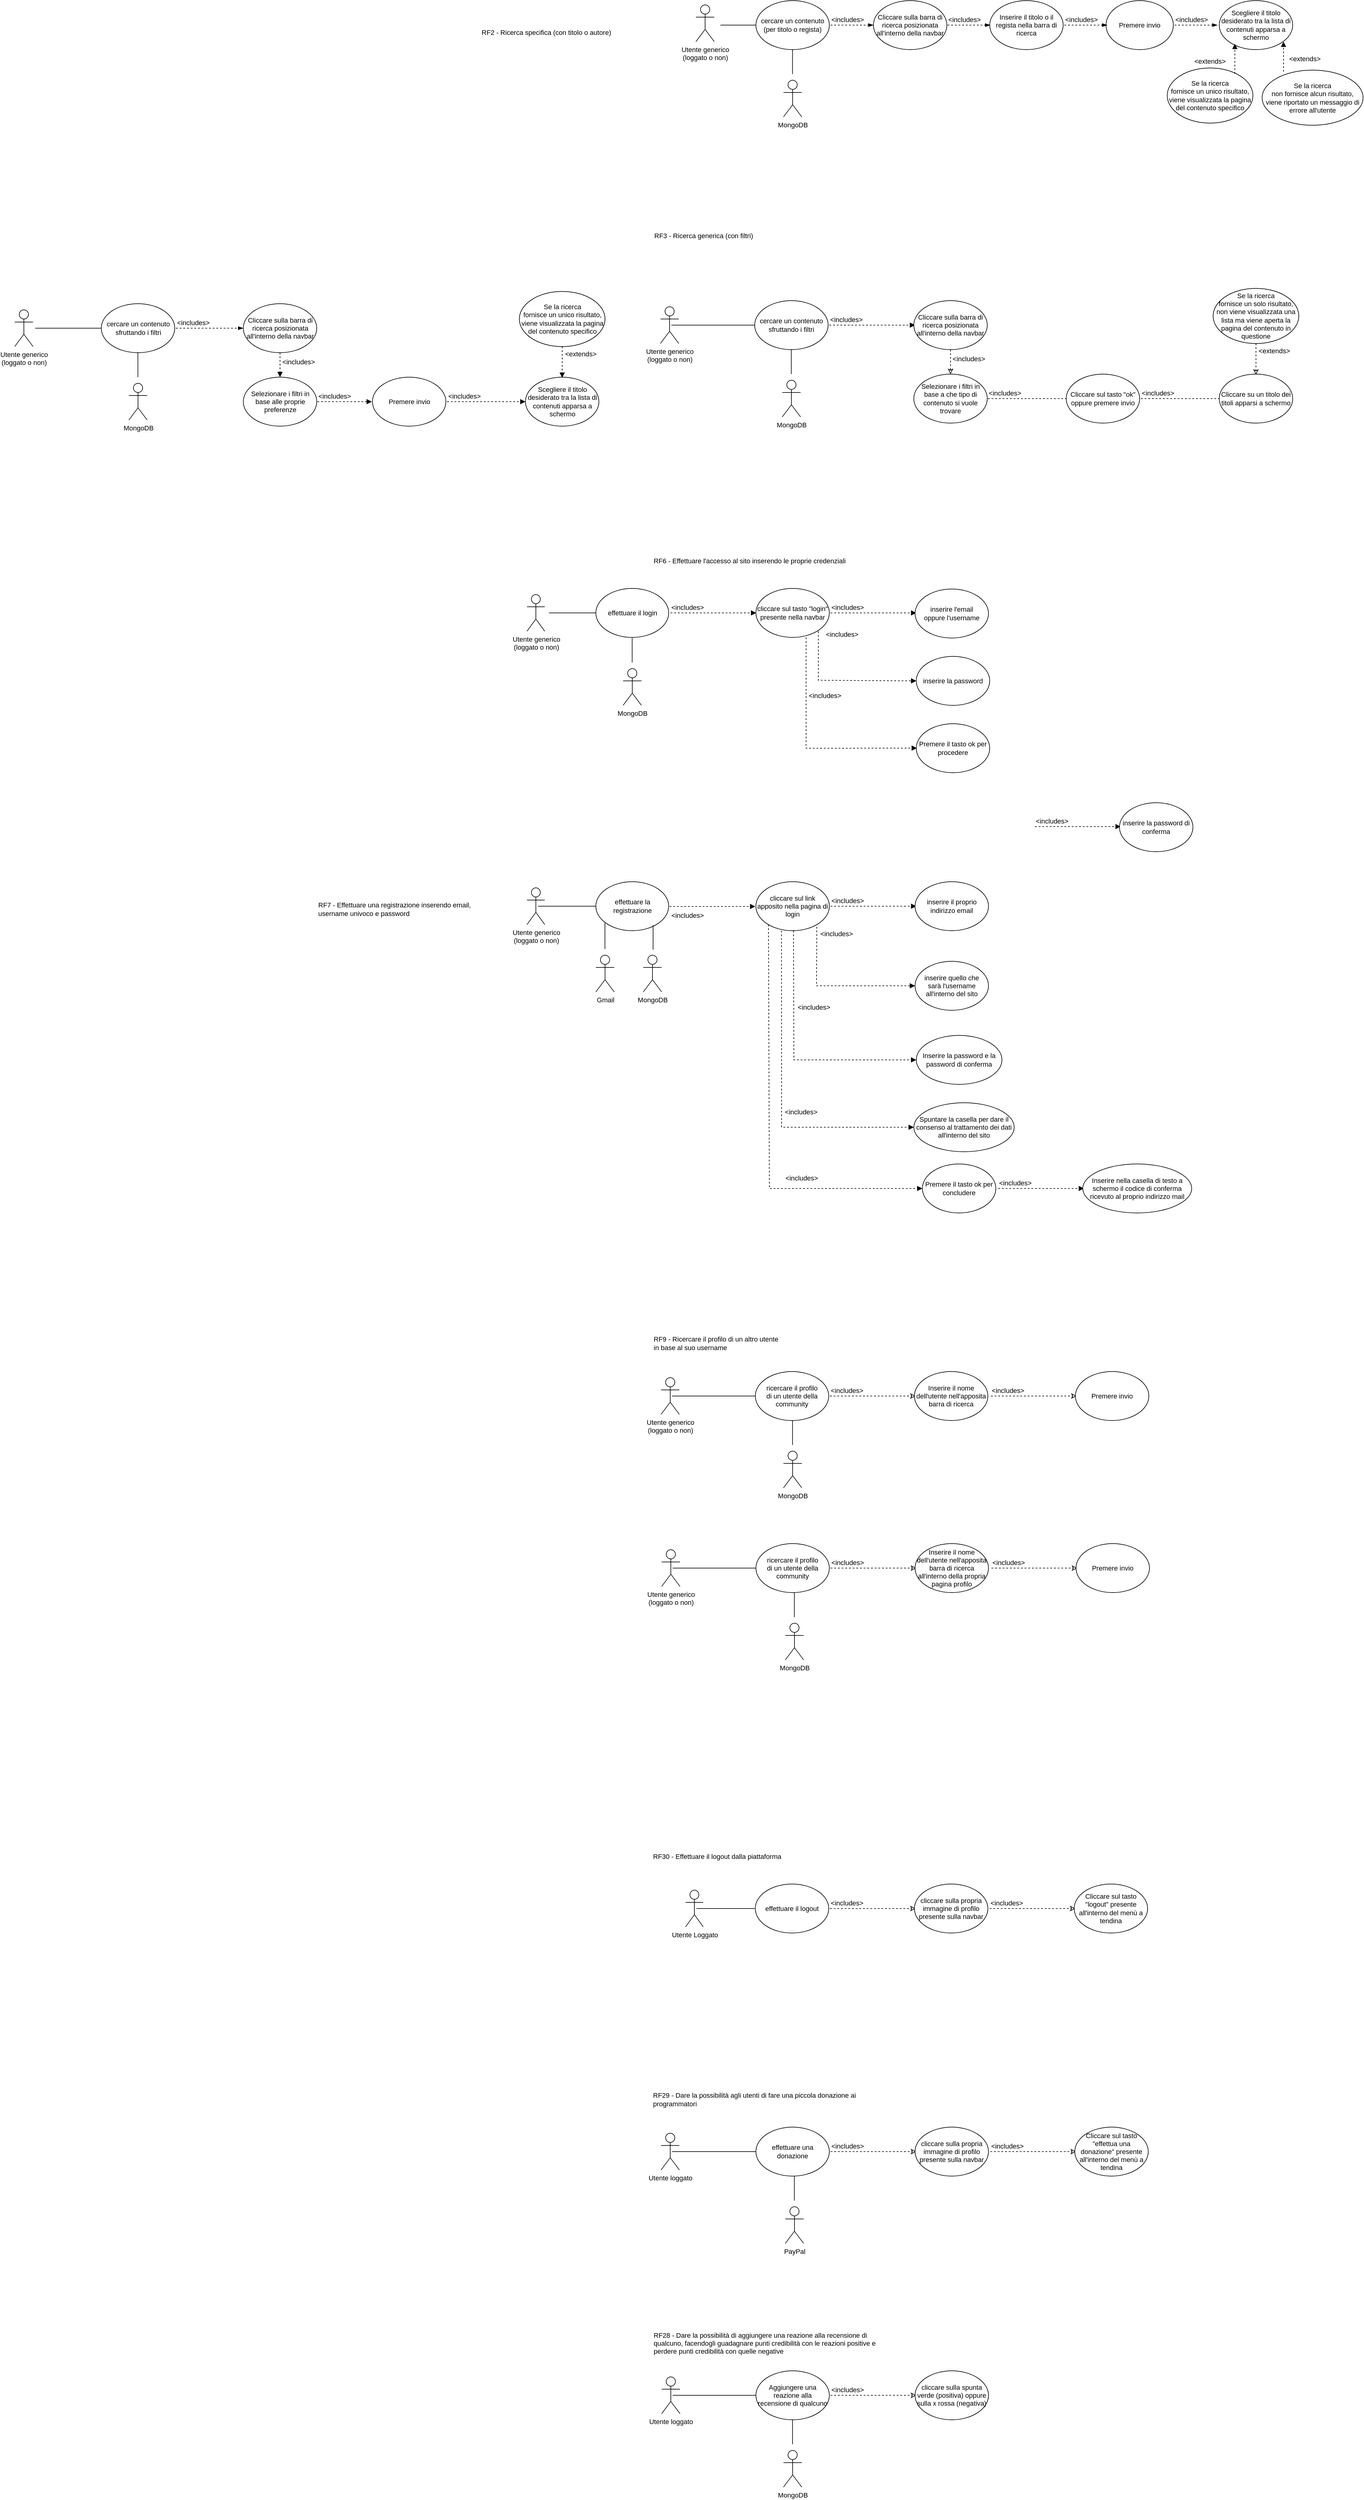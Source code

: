 <mxfile version="20.8.20" type="github">
  <diagram id="BzaeHkW2IxcMUpIrxkIE" name="Pagina-1">
    <mxGraphModel dx="3759" dy="916" grid="1" gridSize="10" guides="1" tooltips="1" connect="1" arrows="1" fold="1" page="1" pageScale="1" pageWidth="827" pageHeight="1169" math="0" shadow="0">
      <root>
        <mxCell id="0" />
        <mxCell id="1" parent="0" />
        <mxCell id="rFBbNZWab7Lw2liJQ4J3-1" value="Utente generico&lt;br&gt;(loggato o non)" style="shape=umlActor;verticalLabelPosition=bottom;verticalAlign=top;html=1;outlineConnect=0;fontSize=11;" parent="1" vertex="1">
          <mxGeometry x="-610" y="277" width="30" height="60" as="geometry" />
        </mxCell>
        <mxCell id="rFBbNZWab7Lw2liJQ4J3-2" value="RF2 - Ricerca specifica (con titolo o autore)" style="text;html=1;strokeColor=none;fillColor=none;align=left;verticalAlign=middle;whiteSpace=wrap;rounded=0;fontSize=11;" parent="1" vertex="1">
          <mxGeometry x="-962" y="307" width="280" height="30" as="geometry" />
        </mxCell>
        <mxCell id="rFBbNZWab7Lw2liJQ4J3-3" value="cercare un contenuto (per titolo o regista)" style="ellipse;whiteSpace=wrap;html=1;fontSize=11;" parent="1" vertex="1">
          <mxGeometry x="-512" y="270" width="120" height="80" as="geometry" />
        </mxCell>
        <mxCell id="rFBbNZWab7Lw2liJQ4J3-4" value="" style="endArrow=blockThin;dashed=1;html=1;rounded=0;fontSize=11;endFill=1;exitX=0.5;exitY=0.5;exitDx=0;exitDy=0;exitPerimeter=0;" parent="1" edge="1">
          <mxGeometry width="50" height="50" relative="1" as="geometry">
            <mxPoint x="-390" y="310" as="sourcePoint" />
            <mxPoint x="-320" y="310" as="targetPoint" />
          </mxGeometry>
        </mxCell>
        <mxCell id="rFBbNZWab7Lw2liJQ4J3-5" value="" style="endArrow=none;html=1;rounded=0;fontSize=11;entryX=0;entryY=0.5;entryDx=0;entryDy=0;endFill=0;" parent="1" target="rFBbNZWab7Lw2liJQ4J3-3" edge="1">
          <mxGeometry width="50" height="50" relative="1" as="geometry">
            <mxPoint x="-570" y="310" as="sourcePoint" />
            <mxPoint x="-528" y="310" as="targetPoint" />
          </mxGeometry>
        </mxCell>
        <mxCell id="rFBbNZWab7Lw2liJQ4J3-6" value="&amp;lt;includes&amp;gt;" style="text;html=1;strokeColor=none;fillColor=none;align=center;verticalAlign=middle;whiteSpace=wrap;rounded=0;fontSize=11;" parent="1" vertex="1">
          <mxGeometry x="-392" y="286" width="60" height="30" as="geometry" />
        </mxCell>
        <mxCell id="rFBbNZWab7Lw2liJQ4J3-7" value="Inserire il titolo o il regista nella barra di ricerca" style="ellipse;whiteSpace=wrap;html=1;fontSize=11;" parent="1" vertex="1">
          <mxGeometry x="-130" y="270" width="120" height="80" as="geometry" />
        </mxCell>
        <mxCell id="rFBbNZWab7Lw2liJQ4J3-9" value="RF3 - Ricerca generica (con filtri)" style="text;html=1;strokeColor=none;fillColor=none;align=left;verticalAlign=middle;whiteSpace=wrap;rounded=0;fontSize=11;" parent="1" vertex="1">
          <mxGeometry x="-680" y="639" width="280" height="30" as="geometry" />
        </mxCell>
        <mxCell id="rFBbNZWab7Lw2liJQ4J3-15" value="" style="endArrow=block;dashed=1;html=1;rounded=0;fontSize=11;endFill=1;" parent="1" edge="1">
          <mxGeometry width="50" height="50" relative="1" as="geometry">
            <mxPoint x="350" y="386" as="sourcePoint" />
            <mxPoint x="350" y="337" as="targetPoint" />
          </mxGeometry>
        </mxCell>
        <mxCell id="rFBbNZWab7Lw2liJQ4J3-16" value="&amp;lt;extends&amp;gt;" style="text;html=1;strokeColor=none;fillColor=none;align=center;verticalAlign=middle;whiteSpace=wrap;rounded=0;fontSize=11;" parent="1" vertex="1">
          <mxGeometry x="355" y="350" width="60" height="30" as="geometry" />
        </mxCell>
        <mxCell id="rFBbNZWab7Lw2liJQ4J3-17" value="Se la ricerca&lt;br&gt;fornisce un unico risultato, viene visualizzata la pagina del contenuto specifico" style="ellipse;whiteSpace=wrap;html=1;fontSize=11;" parent="1" vertex="1">
          <mxGeometry x="160" y="380" width="140" height="90" as="geometry" />
        </mxCell>
        <mxCell id="uzrmkmoLNCfaZ5QYGX5--1" value="Utente generico&lt;br style=&quot;border-color: var(--border-color);&quot;&gt;(loggato o non)" style="shape=umlActor;verticalLabelPosition=bottom;verticalAlign=top;html=1;outlineConnect=0;fontSize=11;" parent="1" vertex="1">
          <mxGeometry x="-886" y="1240" width="29" height="60" as="geometry" />
        </mxCell>
        <mxCell id="uzrmkmoLNCfaZ5QYGX5--2" value="RF6 - Effettuare l&#39;accesso al sito inserendo le proprie credenziali" style="text;html=1;strokeColor=none;fillColor=none;align=left;verticalAlign=middle;whiteSpace=wrap;rounded=0;fontSize=11;" parent="1" vertex="1">
          <mxGeometry x="-681" y="1170" width="381" height="30" as="geometry" />
        </mxCell>
        <mxCell id="uzrmkmoLNCfaZ5QYGX5--3" value="cliccare sul tasto &quot;login&quot; presente nella navbar" style="ellipse;whiteSpace=wrap;html=1;fontSize=11;" parent="1" vertex="1">
          <mxGeometry x="-512" y="1230" width="120" height="80" as="geometry" />
        </mxCell>
        <mxCell id="uzrmkmoLNCfaZ5QYGX5--4" value="" style="endArrow=block;dashed=1;html=1;rounded=0;fontSize=11;endFill=1;exitX=0.5;exitY=0.5;exitDx=0;exitDy=0;exitPerimeter=0;" parent="1" edge="1">
          <mxGeometry width="50" height="50" relative="1" as="geometry">
            <mxPoint x="-390" y="1270.0" as="sourcePoint" />
            <mxPoint x="-250" y="1270.0" as="targetPoint" />
          </mxGeometry>
        </mxCell>
        <mxCell id="uzrmkmoLNCfaZ5QYGX5--5" value="" style="endArrow=none;html=1;rounded=0;fontSize=11;entryX=0;entryY=0.5;entryDx=0;entryDy=0;endFill=0;startArrow=none;" parent="1" source="DiBtjp3Jt3tIyl4qhVfu-1" edge="1">
          <mxGeometry width="50" height="50" relative="1" as="geometry">
            <mxPoint x="-868" y="1270.0" as="sourcePoint" />
            <mxPoint x="-732.0" y="1270" as="targetPoint" />
          </mxGeometry>
        </mxCell>
        <mxCell id="uzrmkmoLNCfaZ5QYGX5--6" value="&amp;lt;includes&amp;gt;" style="text;html=1;strokeColor=none;fillColor=none;align=center;verticalAlign=middle;whiteSpace=wrap;rounded=0;fontSize=11;" parent="1" vertex="1">
          <mxGeometry x="-392" y="1246" width="60" height="30" as="geometry" />
        </mxCell>
        <mxCell id="uzrmkmoLNCfaZ5QYGX5--7" value="inserire l&#39;email&lt;br&gt;oppure l&#39;username" style="ellipse;whiteSpace=wrap;html=1;fontSize=11;" parent="1" vertex="1">
          <mxGeometry x="-252" y="1231" width="120" height="80" as="geometry" />
        </mxCell>
        <mxCell id="uzrmkmoLNCfaZ5QYGX5--11" value="" style="endArrow=block;dashed=1;html=1;rounded=0;fontSize=11;endFill=1;entryX=0;entryY=0.5;entryDx=0;entryDy=0;" parent="1" target="uzrmkmoLNCfaZ5QYGX5--13" edge="1">
          <mxGeometry width="50" height="50" relative="1" as="geometry">
            <mxPoint x="-410" y="1300" as="sourcePoint" />
            <mxPoint x="-280" y="1364.0" as="targetPoint" />
            <Array as="points">
              <mxPoint x="-410" y="1380" />
            </Array>
          </mxGeometry>
        </mxCell>
        <mxCell id="uzrmkmoLNCfaZ5QYGX5--12" value="&amp;lt;includes&amp;gt;" style="text;html=1;strokeColor=none;fillColor=none;align=center;verticalAlign=middle;whiteSpace=wrap;rounded=0;fontSize=11;" parent="1" vertex="1">
          <mxGeometry x="-401" y="1290" width="60" height="30" as="geometry" />
        </mxCell>
        <mxCell id="uzrmkmoLNCfaZ5QYGX5--13" value="inserire la password" style="ellipse;whiteSpace=wrap;html=1;fontSize=11;" parent="1" vertex="1">
          <mxGeometry x="-250" y="1341" width="120" height="80" as="geometry" />
        </mxCell>
        <mxCell id="uzrmkmoLNCfaZ5QYGX5--16" value="RF7 - Effettuare una registrazione inserendo email, username univoco e password" style="text;html=1;strokeColor=none;fillColor=none;align=left;verticalAlign=middle;whiteSpace=wrap;rounded=0;fontSize=11;" parent="1" vertex="1">
          <mxGeometry x="-1229.5" y="1739" width="272" height="30" as="geometry" />
        </mxCell>
        <mxCell id="uzrmkmoLNCfaZ5QYGX5--17" value="cliccare sul link apposito nella pagina di login" style="ellipse;whiteSpace=wrap;html=1;fontSize=11;" parent="1" vertex="1">
          <mxGeometry x="-512" y="1709" width="120" height="80" as="geometry" />
        </mxCell>
        <mxCell id="uzrmkmoLNCfaZ5QYGX5--18" value="" style="endArrow=block;dashed=1;html=1;rounded=0;fontSize=11;endFill=1;exitX=0.5;exitY=0.5;exitDx=0;exitDy=0;exitPerimeter=0;" parent="1" edge="1">
          <mxGeometry width="50" height="50" relative="1" as="geometry">
            <mxPoint x="-390" y="1749.0" as="sourcePoint" />
            <mxPoint x="-250" y="1749.0" as="targetPoint" />
          </mxGeometry>
        </mxCell>
        <mxCell id="uzrmkmoLNCfaZ5QYGX5--20" value="&amp;lt;includes&amp;gt;" style="text;html=1;strokeColor=none;fillColor=none;align=center;verticalAlign=middle;whiteSpace=wrap;rounded=0;fontSize=11;" parent="1" vertex="1">
          <mxGeometry x="-392" y="1725" width="60" height="30" as="geometry" />
        </mxCell>
        <mxCell id="uzrmkmoLNCfaZ5QYGX5--21" value="inserire il proprio&lt;br&gt;indirizzo email" style="ellipse;whiteSpace=wrap;html=1;fontSize=11;" parent="1" vertex="1">
          <mxGeometry x="-252" y="1709" width="120" height="80" as="geometry" />
        </mxCell>
        <mxCell id="uzrmkmoLNCfaZ5QYGX5--22" value="" style="endArrow=block;dashed=1;html=1;rounded=0;fontSize=11;endFill=1;exitX=0.829;exitY=0.921;exitDx=0;exitDy=0;entryX=0;entryY=0.5;entryDx=0;entryDy=0;exitPerimeter=0;" parent="1" source="uzrmkmoLNCfaZ5QYGX5--17" target="uzrmkmoLNCfaZ5QYGX5--24" edge="1">
          <mxGeometry width="50" height="50" relative="1" as="geometry">
            <mxPoint x="-420" y="1843.0" as="sourcePoint" />
            <mxPoint x="-280" y="1843.0" as="targetPoint" />
            <Array as="points">
              <mxPoint x="-413" y="1879" />
            </Array>
          </mxGeometry>
        </mxCell>
        <mxCell id="uzrmkmoLNCfaZ5QYGX5--23" value="&amp;lt;includes&amp;gt;" style="text;html=1;strokeColor=none;fillColor=none;align=center;verticalAlign=middle;whiteSpace=wrap;rounded=0;fontSize=11;" parent="1" vertex="1">
          <mxGeometry x="-410" y="1779" width="60" height="30" as="geometry" />
        </mxCell>
        <mxCell id="uzrmkmoLNCfaZ5QYGX5--24" value="inserire quello che&lt;br&gt;sarà l&#39;username&lt;br&gt;all&#39;interno del sito" style="ellipse;whiteSpace=wrap;html=1;fontSize=11;" parent="1" vertex="1">
          <mxGeometry x="-252" y="1839" width="120" height="80" as="geometry" />
        </mxCell>
        <mxCell id="uzrmkmoLNCfaZ5QYGX5--26" value="" style="endArrow=block;dashed=1;html=1;rounded=0;fontSize=11;endFill=1;exitX=0.829;exitY=0.921;exitDx=0;exitDy=0;exitPerimeter=0;entryX=0;entryY=0.5;entryDx=0;entryDy=0;" parent="1" target="uzrmkmoLNCfaZ5QYGX5--28" edge="1">
          <mxGeometry width="50" height="50" relative="1" as="geometry">
            <mxPoint x="-450.52" y="1789.0" as="sourcePoint" />
            <mxPoint x="-252" y="2025" as="targetPoint" />
            <Array as="points">
              <mxPoint x="-450" y="2000" />
            </Array>
          </mxGeometry>
        </mxCell>
        <mxCell id="uzrmkmoLNCfaZ5QYGX5--27" value="&amp;lt;includes&amp;gt;" style="text;html=1;strokeColor=none;fillColor=none;align=center;verticalAlign=middle;whiteSpace=wrap;rounded=0;fontSize=11;" parent="1" vertex="1">
          <mxGeometry x="-447" y="1899" width="60" height="30" as="geometry" />
        </mxCell>
        <mxCell id="uzrmkmoLNCfaZ5QYGX5--28" value="Inserire la password e la password di conferma" style="ellipse;whiteSpace=wrap;html=1;fontSize=11;" parent="1" vertex="1">
          <mxGeometry x="-250" y="1960" width="140" height="80" as="geometry" />
        </mxCell>
        <mxCell id="uzrmkmoLNCfaZ5QYGX5--29" value="" style="endArrow=block;dashed=1;html=1;rounded=0;fontSize=11;endFill=1;exitX=0.829;exitY=0.921;exitDx=0;exitDy=0;exitPerimeter=0;entryX=0;entryY=0.5;entryDx=0;entryDy=0;" parent="1" target="uzrmkmoLNCfaZ5QYGX5--31" edge="1">
          <mxGeometry width="50" height="50" relative="1" as="geometry">
            <mxPoint x="-491.52" y="1779.0" as="sourcePoint" />
            <mxPoint x="-252" y="2145" as="targetPoint" />
            <Array as="points">
              <mxPoint x="-490" y="2210" />
            </Array>
          </mxGeometry>
        </mxCell>
        <mxCell id="uzrmkmoLNCfaZ5QYGX5--30" value="&amp;lt;includes&amp;gt;" style="text;html=1;strokeColor=none;fillColor=none;align=center;verticalAlign=middle;whiteSpace=wrap;rounded=0;fontSize=11;" parent="1" vertex="1">
          <mxGeometry x="-467" y="2178" width="60" height="30" as="geometry" />
        </mxCell>
        <mxCell id="uzrmkmoLNCfaZ5QYGX5--31" value="Premere il tasto ok per concludere" style="ellipse;whiteSpace=wrap;html=1;fontSize=11;" parent="1" vertex="1">
          <mxGeometry x="-240" y="2170" width="120" height="80" as="geometry" />
        </mxCell>
        <mxCell id="uzrmkmoLNCfaZ5QYGX5--78" value="Utente generico&lt;br&gt;(loggato o non)" style="shape=umlActor;verticalLabelPosition=bottom;verticalAlign=top;html=1;outlineConnect=0;fontSize=11;" parent="1" vertex="1">
          <mxGeometry x="-667" y="2519" width="30" height="60" as="geometry" />
        </mxCell>
        <mxCell id="uzrmkmoLNCfaZ5QYGX5--79" value="RF9 - Ricercare il profilo di un altro utente&lt;br&gt;in base al suo username" style="text;html=1;strokeColor=none;fillColor=none;align=left;verticalAlign=middle;whiteSpace=wrap;rounded=0;fontSize=11;" parent="1" vertex="1">
          <mxGeometry x="-681" y="2448" width="280" height="30" as="geometry" />
        </mxCell>
        <mxCell id="uzrmkmoLNCfaZ5QYGX5--80" value="ricercare il profilo&lt;br&gt;di un utente della&lt;br&gt;community" style="ellipse;whiteSpace=wrap;html=1;fontSize=11;" parent="1" vertex="1">
          <mxGeometry x="-513" y="2509" width="120" height="80" as="geometry" />
        </mxCell>
        <mxCell id="uzrmkmoLNCfaZ5QYGX5--81" value="" style="endArrow=classic;dashed=1;html=1;rounded=0;fontSize=11;endFill=0;exitX=0.5;exitY=0.5;exitDx=0;exitDy=0;exitPerimeter=0;" parent="1" edge="1">
          <mxGeometry width="50" height="50" relative="1" as="geometry">
            <mxPoint x="-391" y="2549" as="sourcePoint" />
            <mxPoint x="-251" y="2549" as="targetPoint" />
          </mxGeometry>
        </mxCell>
        <mxCell id="uzrmkmoLNCfaZ5QYGX5--82" value="" style="endArrow=none;html=1;rounded=0;fontSize=11;entryX=0;entryY=0.5;entryDx=0;entryDy=0;endFill=0;" parent="1" target="uzrmkmoLNCfaZ5QYGX5--80" edge="1">
          <mxGeometry width="50" height="50" relative="1" as="geometry">
            <mxPoint x="-649" y="2549" as="sourcePoint" />
            <mxPoint x="-529" y="2549" as="targetPoint" />
          </mxGeometry>
        </mxCell>
        <mxCell id="uzrmkmoLNCfaZ5QYGX5--83" value="&amp;lt;includes&amp;gt;" style="text;html=1;strokeColor=none;fillColor=none;align=center;verticalAlign=middle;whiteSpace=wrap;rounded=0;fontSize=11;" parent="1" vertex="1">
          <mxGeometry x="-393" y="2525" width="60" height="30" as="geometry" />
        </mxCell>
        <mxCell id="uzrmkmoLNCfaZ5QYGX5--84" value="Inserire il nome&lt;br&gt;dell&#39;utente nell&#39;apposita barra di ricerca" style="ellipse;whiteSpace=wrap;html=1;fontSize=11;" parent="1" vertex="1">
          <mxGeometry x="-253" y="2509" width="120" height="80" as="geometry" />
        </mxCell>
        <mxCell id="C8PdjClwqBsb0L9fgQ4Y-2" value="RF30 - Effettuare il logout dalla piattaforma" style="text;html=1;strokeColor=none;fillColor=none;align=left;verticalAlign=middle;whiteSpace=wrap;rounded=0;fontSize=11;" parent="1" vertex="1">
          <mxGeometry x="-682" y="3286" width="381" height="30" as="geometry" />
        </mxCell>
        <mxCell id="C8PdjClwqBsb0L9fgQ4Y-3" value="effettuare il logout" style="ellipse;whiteSpace=wrap;html=1;fontSize=11;" parent="1" vertex="1">
          <mxGeometry x="-513" y="3346" width="120" height="80" as="geometry" />
        </mxCell>
        <mxCell id="C8PdjClwqBsb0L9fgQ4Y-4" value="" style="endArrow=classic;dashed=1;html=1;rounded=0;fontSize=11;endFill=0;exitX=0.5;exitY=0.5;exitDx=0;exitDy=0;exitPerimeter=0;" parent="1" edge="1">
          <mxGeometry width="50" height="50" relative="1" as="geometry">
            <mxPoint x="-391" y="3386" as="sourcePoint" />
            <mxPoint x="-251" y="3386" as="targetPoint" />
          </mxGeometry>
        </mxCell>
        <mxCell id="C8PdjClwqBsb0L9fgQ4Y-6" value="&amp;lt;includes&amp;gt;" style="text;html=1;strokeColor=none;fillColor=none;align=center;verticalAlign=middle;whiteSpace=wrap;rounded=0;fontSize=11;" parent="1" vertex="1">
          <mxGeometry x="-393" y="3362" width="60" height="30" as="geometry" />
        </mxCell>
        <mxCell id="C8PdjClwqBsb0L9fgQ4Y-7" value="cliccare sulla propria immagine di profilo presente sulla navbar" style="ellipse;whiteSpace=wrap;html=1;fontSize=11;" parent="1" vertex="1">
          <mxGeometry x="-253" y="3346" width="120" height="80" as="geometry" />
        </mxCell>
        <mxCell id="C8PdjClwqBsb0L9fgQ4Y-11" value="Utente loggato" style="shape=umlActor;verticalLabelPosition=bottom;verticalAlign=top;html=1;outlineConnect=0;fontSize=11;" parent="1" vertex="1">
          <mxGeometry x="-667" y="3753" width="30" height="60" as="geometry" />
        </mxCell>
        <mxCell id="C8PdjClwqBsb0L9fgQ4Y-12" value="RF29 - Dare la possibilità agli utenti di fare una piccola donazione ai programmatori" style="text;html=1;strokeColor=none;fillColor=none;align=left;verticalAlign=middle;whiteSpace=wrap;rounded=0;fontSize=11;" parent="1" vertex="1">
          <mxGeometry x="-682" y="3683" width="381" height="30" as="geometry" />
        </mxCell>
        <mxCell id="C8PdjClwqBsb0L9fgQ4Y-15" value="" style="endArrow=none;html=1;rounded=0;fontSize=11;entryX=0;entryY=0.5;entryDx=0;entryDy=0;endFill=0;" parent="1" edge="1">
          <mxGeometry width="50" height="50" relative="1" as="geometry">
            <mxPoint x="-649" y="3783" as="sourcePoint" />
            <mxPoint x="-513.0" y="3783" as="targetPoint" />
          </mxGeometry>
        </mxCell>
        <mxCell id="C8PdjClwqBsb0L9fgQ4Y-21" value="Utente loggato" style="shape=umlActor;verticalLabelPosition=bottom;verticalAlign=top;html=1;outlineConnect=0;fontSize=11;" parent="1" vertex="1">
          <mxGeometry x="-666" y="4151" width="30" height="60" as="geometry" />
        </mxCell>
        <mxCell id="C8PdjClwqBsb0L9fgQ4Y-22" value="RF28 - Dare la possibilità di aggiungere una reazione alla recensione di qualcuno, facendogli guadagnare punti credibilità con le reazioni positive e perdere punti credibilità con quelle negative" style="text;html=1;strokeColor=none;fillColor=none;align=left;verticalAlign=middle;whiteSpace=wrap;rounded=0;fontSize=11;" parent="1" vertex="1">
          <mxGeometry x="-681" y="4081" width="381" height="30" as="geometry" />
        </mxCell>
        <mxCell id="C8PdjClwqBsb0L9fgQ4Y-23" value="Aggiungere una reazione alla recensione di qualcuno" style="ellipse;whiteSpace=wrap;html=1;fontSize=11;" parent="1" vertex="1">
          <mxGeometry x="-512" y="4141" width="120" height="80" as="geometry" />
        </mxCell>
        <mxCell id="C8PdjClwqBsb0L9fgQ4Y-24" value="" style="endArrow=classic;dashed=1;html=1;rounded=0;fontSize=11;endFill=0;exitX=0.5;exitY=0.5;exitDx=0;exitDy=0;exitPerimeter=0;" parent="1" edge="1">
          <mxGeometry width="50" height="50" relative="1" as="geometry">
            <mxPoint x="-390" y="4181" as="sourcePoint" />
            <mxPoint x="-250" y="4181" as="targetPoint" />
          </mxGeometry>
        </mxCell>
        <mxCell id="C8PdjClwqBsb0L9fgQ4Y-25" value="" style="endArrow=none;html=1;rounded=0;fontSize=11;entryX=0;entryY=0.5;entryDx=0;entryDy=0;endFill=0;" parent="1" target="C8PdjClwqBsb0L9fgQ4Y-23" edge="1">
          <mxGeometry width="50" height="50" relative="1" as="geometry">
            <mxPoint x="-648" y="4181" as="sourcePoint" />
            <mxPoint x="-528" y="4181" as="targetPoint" />
          </mxGeometry>
        </mxCell>
        <mxCell id="C8PdjClwqBsb0L9fgQ4Y-26" value="&amp;lt;includes&amp;gt;" style="text;html=1;strokeColor=none;fillColor=none;align=center;verticalAlign=middle;whiteSpace=wrap;rounded=0;fontSize=11;" parent="1" vertex="1">
          <mxGeometry x="-392" y="4157" width="60" height="30" as="geometry" />
        </mxCell>
        <mxCell id="C8PdjClwqBsb0L9fgQ4Y-27" value="cliccare sulla spunta verde (positiva) oppure sulla x rossa (negativa)" style="ellipse;whiteSpace=wrap;html=1;fontSize=11;" parent="1" vertex="1">
          <mxGeometry x="-252" y="4141" width="120" height="80" as="geometry" />
        </mxCell>
        <mxCell id="C8PdjClwqBsb0L9fgQ4Y-31" value="MongoDB" style="shape=umlActor;verticalLabelPosition=bottom;verticalAlign=top;html=1;outlineConnect=0;fontSize=11;" parent="1" vertex="1">
          <mxGeometry x="-467" y="400" width="30" height="60" as="geometry" />
        </mxCell>
        <mxCell id="nuLkHb1vCM5k8XnKJxcg-4" value="Premere invio" style="ellipse;whiteSpace=wrap;html=1;fontSize=11;" parent="1" vertex="1">
          <mxGeometry x="60" y="270" width="110" height="80" as="geometry" />
        </mxCell>
        <mxCell id="nuLkHb1vCM5k8XnKJxcg-5" value="Cliccare sulla barra di ricerca posizionata all&#39;interno della navbar" style="ellipse;whiteSpace=wrap;html=1;fontSize=11;" parent="1" vertex="1">
          <mxGeometry x="-320" y="270" width="120" height="80" as="geometry" />
        </mxCell>
        <mxCell id="nuLkHb1vCM5k8XnKJxcg-10" value="Scegliere il titolo desiderato tra la lista di contenuti apparsa a schermo" style="ellipse;whiteSpace=wrap;html=1;fontSize=11;" parent="1" vertex="1">
          <mxGeometry x="245" y="270" width="120" height="80" as="geometry" />
        </mxCell>
        <mxCell id="nuLkHb1vCM5k8XnKJxcg-11" value="Utente generico&lt;br&gt;(loggato o non)" style="shape=umlActor;verticalLabelPosition=bottom;verticalAlign=top;html=1;outlineConnect=0;fontSize=11;" parent="1" vertex="1">
          <mxGeometry x="-668" y="770" width="30" height="60" as="geometry" />
        </mxCell>
        <mxCell id="nuLkHb1vCM5k8XnKJxcg-13" value="cercare un contenuto sfruttando i filtri" style="ellipse;whiteSpace=wrap;html=1;fontSize=11;" parent="1" vertex="1">
          <mxGeometry x="-514" y="760" width="120" height="80" as="geometry" />
        </mxCell>
        <mxCell id="nuLkHb1vCM5k8XnKJxcg-14" value="" style="endArrow=block;dashed=1;html=1;rounded=0;fontSize=11;endFill=1;exitX=0.5;exitY=0.5;exitDx=0;exitDy=0;exitPerimeter=0;" parent="1" edge="1">
          <mxGeometry width="50" height="50" relative="1" as="geometry">
            <mxPoint x="-392" y="800" as="sourcePoint" />
            <mxPoint x="-252" y="800" as="targetPoint" />
          </mxGeometry>
        </mxCell>
        <mxCell id="nuLkHb1vCM5k8XnKJxcg-15" value="" style="endArrow=none;html=1;rounded=0;fontSize=11;entryX=0;entryY=0.5;entryDx=0;entryDy=0;endFill=0;" parent="1" target="nuLkHb1vCM5k8XnKJxcg-13" edge="1">
          <mxGeometry width="50" height="50" relative="1" as="geometry">
            <mxPoint x="-650" y="800" as="sourcePoint" />
            <mxPoint x="-530" y="800" as="targetPoint" />
          </mxGeometry>
        </mxCell>
        <mxCell id="nuLkHb1vCM5k8XnKJxcg-16" value="&amp;lt;includes&amp;gt;" style="text;html=1;strokeColor=none;fillColor=none;align=center;verticalAlign=middle;whiteSpace=wrap;rounded=0;fontSize=11;" parent="1" vertex="1">
          <mxGeometry x="-394" y="776" width="60" height="30" as="geometry" />
        </mxCell>
        <mxCell id="nuLkHb1vCM5k8XnKJxcg-17" value="Selezionare i filtri in base a che tipo di contenuto si vuole trovare" style="ellipse;whiteSpace=wrap;html=1;fontSize=11;" parent="1" vertex="1">
          <mxGeometry x="-254" y="880" width="120" height="80" as="geometry" />
        </mxCell>
        <mxCell id="nuLkHb1vCM5k8XnKJxcg-18" value="" style="endArrow=classic;dashed=1;html=1;rounded=0;fontSize=11;endFill=0;" parent="1" edge="1">
          <mxGeometry width="50" height="50" relative="1" as="geometry">
            <mxPoint x="305" y="830" as="sourcePoint" />
            <mxPoint x="305" y="881" as="targetPoint" />
          </mxGeometry>
        </mxCell>
        <mxCell id="nuLkHb1vCM5k8XnKJxcg-19" value="&amp;lt;extends&amp;gt;" style="text;html=1;strokeColor=none;fillColor=none;align=center;verticalAlign=middle;whiteSpace=wrap;rounded=0;fontSize=11;" parent="1" vertex="1">
          <mxGeometry x="305" y="827" width="60" height="30" as="geometry" />
        </mxCell>
        <mxCell id="nuLkHb1vCM5k8XnKJxcg-20" value="Se la ricerca&lt;br&gt;fornisce un solo risultato, non viene visualizzata una lista ma viene aperta la pagina del contenuto in&lt;br&gt;questione" style="ellipse;whiteSpace=wrap;html=1;fontSize=11;" parent="1" vertex="1">
          <mxGeometry x="235" y="740" width="140" height="90" as="geometry" />
        </mxCell>
        <mxCell id="nuLkHb1vCM5k8XnKJxcg-21" value="MongoDB" style="shape=umlActor;verticalLabelPosition=bottom;verticalAlign=top;html=1;outlineConnect=0;fontSize=11;" parent="1" vertex="1">
          <mxGeometry x="-469" y="890" width="30" height="60" as="geometry" />
        </mxCell>
        <mxCell id="nuLkHb1vCM5k8XnKJxcg-23" value="" style="endArrow=classic;dashed=1;html=1;rounded=0;fontSize=11;endFill=0;exitX=0.5;exitY=0.5;exitDx=0;exitDy=0;exitPerimeter=0;" parent="1" edge="1">
          <mxGeometry width="50" height="50" relative="1" as="geometry">
            <mxPoint x="-133" y="920" as="sourcePoint" />
            <mxPoint x="7" y="920" as="targetPoint" />
          </mxGeometry>
        </mxCell>
        <mxCell id="nuLkHb1vCM5k8XnKJxcg-24" value="&amp;lt;includes&amp;gt;" style="text;html=1;strokeColor=none;fillColor=none;align=center;verticalAlign=middle;whiteSpace=wrap;rounded=0;fontSize=11;" parent="1" vertex="1">
          <mxGeometry x="-135" y="896" width="60" height="30" as="geometry" />
        </mxCell>
        <mxCell id="nuLkHb1vCM5k8XnKJxcg-25" value="Cliccare sul tasto &quot;ok&quot; oppure premere invio" style="ellipse;whiteSpace=wrap;html=1;fontSize=11;" parent="1" vertex="1">
          <mxGeometry x="-5" y="880" width="120" height="80" as="geometry" />
        </mxCell>
        <mxCell id="nuLkHb1vCM5k8XnKJxcg-26" value="Cliccare sulla barra di ricerca posizionata all&#39;interno della navbar" style="ellipse;whiteSpace=wrap;html=1;fontSize=11;" parent="1" vertex="1">
          <mxGeometry x="-254" y="760" width="120" height="80" as="geometry" />
        </mxCell>
        <mxCell id="nuLkHb1vCM5k8XnKJxcg-27" value="" style="endArrow=classic;dashed=1;html=1;rounded=0;fontSize=11;endFill=0;exitX=0.5;exitY=1;exitDx=0;exitDy=0;entryX=0.5;entryY=0;entryDx=0;entryDy=0;" parent="1" source="nuLkHb1vCM5k8XnKJxcg-26" target="nuLkHb1vCM5k8XnKJxcg-17" edge="1">
          <mxGeometry width="50" height="50" relative="1" as="geometry">
            <mxPoint x="-129" y="799" as="sourcePoint" />
            <mxPoint x="11" y="799" as="targetPoint" />
          </mxGeometry>
        </mxCell>
        <mxCell id="nuLkHb1vCM5k8XnKJxcg-28" value="&amp;lt;includes&amp;gt;" style="text;html=1;strokeColor=none;fillColor=none;align=center;verticalAlign=middle;whiteSpace=wrap;rounded=0;fontSize=11;" parent="1" vertex="1">
          <mxGeometry x="-194" y="840" width="60" height="30" as="geometry" />
        </mxCell>
        <mxCell id="nuLkHb1vCM5k8XnKJxcg-29" value="" style="endArrow=classic;dashed=1;html=1;rounded=0;fontSize=11;endFill=0;exitX=0.5;exitY=0.5;exitDx=0;exitDy=0;exitPerimeter=0;" parent="1" edge="1">
          <mxGeometry width="50" height="50" relative="1" as="geometry">
            <mxPoint x="117" y="920" as="sourcePoint" />
            <mxPoint x="257" y="920" as="targetPoint" />
          </mxGeometry>
        </mxCell>
        <mxCell id="nuLkHb1vCM5k8XnKJxcg-30" value="&amp;lt;includes&amp;gt;" style="text;html=1;strokeColor=none;fillColor=none;align=center;verticalAlign=middle;whiteSpace=wrap;rounded=0;fontSize=11;" parent="1" vertex="1">
          <mxGeometry x="115" y="896" width="60" height="30" as="geometry" />
        </mxCell>
        <mxCell id="nuLkHb1vCM5k8XnKJxcg-31" value="Cliccare su un titolo dei titoli apparsi a schermo" style="ellipse;whiteSpace=wrap;html=1;fontSize=11;" parent="1" vertex="1">
          <mxGeometry x="245" y="880" width="120" height="80" as="geometry" />
        </mxCell>
        <mxCell id="nuLkHb1vCM5k8XnKJxcg-32" value="Premere il tasto ok per procedere" style="ellipse;whiteSpace=wrap;html=1;fontSize=11;" parent="1" vertex="1">
          <mxGeometry x="-250" y="1451" width="120" height="80" as="geometry" />
        </mxCell>
        <mxCell id="nuLkHb1vCM5k8XnKJxcg-33" value="" style="endArrow=block;dashed=1;html=1;rounded=0;fontSize=11;endFill=1;entryX=0;entryY=0.5;entryDx=0;entryDy=0;" parent="1" edge="1">
          <mxGeometry width="50" height="50" relative="1" as="geometry">
            <mxPoint x="-430" y="1310" as="sourcePoint" />
            <mxPoint x="-249.0" y="1490.86" as="targetPoint" />
            <Array as="points">
              <mxPoint x="-430" y="1491" />
            </Array>
          </mxGeometry>
        </mxCell>
        <mxCell id="nuLkHb1vCM5k8XnKJxcg-35" value="&amp;lt;includes&amp;gt;" style="text;html=1;strokeColor=none;fillColor=none;align=center;verticalAlign=middle;whiteSpace=wrap;rounded=0;fontSize=11;" parent="1" vertex="1">
          <mxGeometry x="-429" y="1390" width="60" height="30" as="geometry" />
        </mxCell>
        <mxCell id="nuLkHb1vCM5k8XnKJxcg-36" value="Spuntare la casella per dare il consenso al trattamento dei dati all&#39;interno del sito" style="ellipse;whiteSpace=wrap;html=1;fontSize=11;" parent="1" vertex="1">
          <mxGeometry x="-254" y="2070" width="164" height="80" as="geometry" />
        </mxCell>
        <mxCell id="nuLkHb1vCM5k8XnKJxcg-37" value="" style="endArrow=block;dashed=1;html=1;rounded=0;fontSize=11;endFill=1;exitX=0.829;exitY=0.921;exitDx=0;exitDy=0;exitPerimeter=0;entryX=0;entryY=0.5;entryDx=0;entryDy=0;" parent="1" target="nuLkHb1vCM5k8XnKJxcg-36" edge="1">
          <mxGeometry width="50" height="50" relative="1" as="geometry">
            <mxPoint x="-470.26" y="1789" as="sourcePoint" />
            <mxPoint x="-271.74" y="2008" as="targetPoint" />
            <Array as="points">
              <mxPoint x="-470" y="2110" />
            </Array>
          </mxGeometry>
        </mxCell>
        <mxCell id="nuLkHb1vCM5k8XnKJxcg-38" value="&amp;lt;includes&amp;gt;" style="text;html=1;strokeColor=none;fillColor=none;align=center;verticalAlign=middle;whiteSpace=wrap;rounded=0;fontSize=11;" parent="1" vertex="1">
          <mxGeometry x="-468" y="2070" width="60" height="30" as="geometry" />
        </mxCell>
        <mxCell id="nuLkHb1vCM5k8XnKJxcg-41" value="" style="endArrow=block;dashed=1;html=1;rounded=0;fontSize=11;endFill=1;exitX=0.5;exitY=0.5;exitDx=0;exitDy=0;exitPerimeter=0;" parent="1" edge="1">
          <mxGeometry width="50" height="50" relative="1" as="geometry">
            <mxPoint x="-116" y="2210" as="sourcePoint" />
            <mxPoint x="24" y="2210" as="targetPoint" />
          </mxGeometry>
        </mxCell>
        <mxCell id="nuLkHb1vCM5k8XnKJxcg-42" value="&amp;lt;includes&amp;gt;" style="text;html=1;strokeColor=none;fillColor=none;align=center;verticalAlign=middle;whiteSpace=wrap;rounded=0;fontSize=11;" parent="1" vertex="1">
          <mxGeometry x="-118" y="2186" width="60" height="30" as="geometry" />
        </mxCell>
        <mxCell id="nuLkHb1vCM5k8XnKJxcg-43" value="Inserire nella casella di testo a schermo il codice di conferma ricevuto al proprio indirizzo mail" style="ellipse;whiteSpace=wrap;html=1;fontSize=11;" parent="1" vertex="1">
          <mxGeometry x="22" y="2170" width="178" height="80" as="geometry" />
        </mxCell>
        <mxCell id="nuLkHb1vCM5k8XnKJxcg-44" value="" style="endArrow=classic;dashed=1;html=1;rounded=0;fontSize=11;endFill=0;exitX=0.5;exitY=0.5;exitDx=0;exitDy=0;exitPerimeter=0;" parent="1" edge="1">
          <mxGeometry width="50" height="50" relative="1" as="geometry">
            <mxPoint x="-128" y="2549.0" as="sourcePoint" />
            <mxPoint x="12" y="2549.0" as="targetPoint" />
          </mxGeometry>
        </mxCell>
        <mxCell id="nuLkHb1vCM5k8XnKJxcg-45" value="&amp;lt;includes&amp;gt;" style="text;html=1;strokeColor=none;fillColor=none;align=center;verticalAlign=middle;whiteSpace=wrap;rounded=0;fontSize=11;" parent="1" vertex="1">
          <mxGeometry x="-130" y="2525" width="60" height="30" as="geometry" />
        </mxCell>
        <mxCell id="nuLkHb1vCM5k8XnKJxcg-46" value="Premere invio" style="ellipse;whiteSpace=wrap;html=1;fontSize=11;" parent="1" vertex="1">
          <mxGeometry x="10" y="2509" width="120" height="80" as="geometry" />
        </mxCell>
        <mxCell id="nuLkHb1vCM5k8XnKJxcg-47" value="Utente generico&lt;br&gt;(loggato o non)" style="shape=umlActor;verticalLabelPosition=bottom;verticalAlign=top;html=1;outlineConnect=0;fontSize=11;" parent="1" vertex="1">
          <mxGeometry x="-666" y="2800" width="30" height="60" as="geometry" />
        </mxCell>
        <mxCell id="nuLkHb1vCM5k8XnKJxcg-48" value="ricercare il profilo&lt;br&gt;di un utente della&lt;br&gt;community" style="ellipse;whiteSpace=wrap;html=1;fontSize=11;" parent="1" vertex="1">
          <mxGeometry x="-512" y="2790" width="120" height="80" as="geometry" />
        </mxCell>
        <mxCell id="nuLkHb1vCM5k8XnKJxcg-49" value="" style="endArrow=classic;dashed=1;html=1;rounded=0;fontSize=11;endFill=0;exitX=0.5;exitY=0.5;exitDx=0;exitDy=0;exitPerimeter=0;" parent="1" edge="1">
          <mxGeometry width="50" height="50" relative="1" as="geometry">
            <mxPoint x="-390" y="2830" as="sourcePoint" />
            <mxPoint x="-250.0" y="2830" as="targetPoint" />
          </mxGeometry>
        </mxCell>
        <mxCell id="nuLkHb1vCM5k8XnKJxcg-50" value="" style="endArrow=none;html=1;rounded=0;fontSize=11;entryX=0;entryY=0.5;entryDx=0;entryDy=0;endFill=0;" parent="1" target="nuLkHb1vCM5k8XnKJxcg-48" edge="1">
          <mxGeometry width="50" height="50" relative="1" as="geometry">
            <mxPoint x="-648" y="2830" as="sourcePoint" />
            <mxPoint x="-528" y="2830" as="targetPoint" />
          </mxGeometry>
        </mxCell>
        <mxCell id="nuLkHb1vCM5k8XnKJxcg-51" value="&amp;lt;includes&amp;gt;" style="text;html=1;strokeColor=none;fillColor=none;align=center;verticalAlign=middle;whiteSpace=wrap;rounded=0;fontSize=11;" parent="1" vertex="1">
          <mxGeometry x="-392" y="2806" width="60" height="30" as="geometry" />
        </mxCell>
        <mxCell id="nuLkHb1vCM5k8XnKJxcg-52" value="Inserire il nome&lt;br&gt;dell&#39;utente nell&#39;apposita barra di ricerca all&#39;interno della propria pagina profilo" style="ellipse;whiteSpace=wrap;html=1;fontSize=11;" parent="1" vertex="1">
          <mxGeometry x="-252" y="2790" width="120" height="80" as="geometry" />
        </mxCell>
        <mxCell id="nuLkHb1vCM5k8XnKJxcg-55" value="" style="endArrow=classic;dashed=1;html=1;rounded=0;fontSize=11;endFill=0;exitX=0.5;exitY=0.5;exitDx=0;exitDy=0;exitPerimeter=0;" parent="1" edge="1">
          <mxGeometry width="50" height="50" relative="1" as="geometry">
            <mxPoint x="-127" y="2830" as="sourcePoint" />
            <mxPoint x="13" y="2830" as="targetPoint" />
          </mxGeometry>
        </mxCell>
        <mxCell id="nuLkHb1vCM5k8XnKJxcg-56" value="&amp;lt;includes&amp;gt;" style="text;html=1;strokeColor=none;fillColor=none;align=center;verticalAlign=middle;whiteSpace=wrap;rounded=0;fontSize=11;" parent="1" vertex="1">
          <mxGeometry x="-129" y="2806" width="60" height="30" as="geometry" />
        </mxCell>
        <mxCell id="nuLkHb1vCM5k8XnKJxcg-57" value="Premere invio" style="ellipse;whiteSpace=wrap;html=1;fontSize=11;" parent="1" vertex="1">
          <mxGeometry x="11" y="2790" width="120" height="80" as="geometry" />
        </mxCell>
        <mxCell id="nuLkHb1vCM5k8XnKJxcg-61" value="" style="endArrow=classic;dashed=1;html=1;rounded=0;fontSize=11;endFill=0;exitX=0.5;exitY=0.5;exitDx=0;exitDy=0;exitPerimeter=0;" parent="1" edge="1">
          <mxGeometry width="50" height="50" relative="1" as="geometry">
            <mxPoint x="-130" y="3386" as="sourcePoint" />
            <mxPoint x="10" y="3386" as="targetPoint" />
          </mxGeometry>
        </mxCell>
        <mxCell id="nuLkHb1vCM5k8XnKJxcg-62" value="&amp;lt;includes&amp;gt;" style="text;html=1;strokeColor=none;fillColor=none;align=center;verticalAlign=middle;whiteSpace=wrap;rounded=0;fontSize=11;" parent="1" vertex="1">
          <mxGeometry x="-132" y="3362" width="60" height="30" as="geometry" />
        </mxCell>
        <mxCell id="nuLkHb1vCM5k8XnKJxcg-63" value="Cliccare sul tasto &quot;logout&quot; presente all&#39;interno del menù a tendina" style="ellipse;whiteSpace=wrap;html=1;fontSize=11;" parent="1" vertex="1">
          <mxGeometry x="8" y="3346" width="120" height="80" as="geometry" />
        </mxCell>
        <mxCell id="nuLkHb1vCM5k8XnKJxcg-65" value="effettuare una donazione" style="ellipse;whiteSpace=wrap;html=1;fontSize=11;" parent="1" vertex="1">
          <mxGeometry x="-512" y="3743" width="120" height="80" as="geometry" />
        </mxCell>
        <mxCell id="nuLkHb1vCM5k8XnKJxcg-66" value="" style="endArrow=classic;dashed=1;html=1;rounded=0;fontSize=11;endFill=0;exitX=0.5;exitY=0.5;exitDx=0;exitDy=0;exitPerimeter=0;" parent="1" edge="1">
          <mxGeometry width="50" height="50" relative="1" as="geometry">
            <mxPoint x="-390" y="3783" as="sourcePoint" />
            <mxPoint x="-250" y="3783" as="targetPoint" />
          </mxGeometry>
        </mxCell>
        <mxCell id="nuLkHb1vCM5k8XnKJxcg-67" value="" style="endArrow=none;html=1;rounded=0;fontSize=11;entryX=0;entryY=0.5;entryDx=0;entryDy=0;endFill=0;" parent="1" target="nuLkHb1vCM5k8XnKJxcg-65" edge="1">
          <mxGeometry width="50" height="50" relative="1" as="geometry">
            <mxPoint x="-648" y="3783" as="sourcePoint" />
            <mxPoint x="-528" y="3783" as="targetPoint" />
          </mxGeometry>
        </mxCell>
        <mxCell id="nuLkHb1vCM5k8XnKJxcg-68" value="&amp;lt;includes&amp;gt;" style="text;html=1;strokeColor=none;fillColor=none;align=center;verticalAlign=middle;whiteSpace=wrap;rounded=0;fontSize=11;" parent="1" vertex="1">
          <mxGeometry x="-392" y="3759" width="60" height="30" as="geometry" />
        </mxCell>
        <mxCell id="nuLkHb1vCM5k8XnKJxcg-69" value="cliccare sulla propria immagine di profilo presente sulla navbar" style="ellipse;whiteSpace=wrap;html=1;fontSize=11;" parent="1" vertex="1">
          <mxGeometry x="-252" y="3743" width="120" height="80" as="geometry" />
        </mxCell>
        <mxCell id="nuLkHb1vCM5k8XnKJxcg-70" value="" style="endArrow=classic;dashed=1;html=1;rounded=0;fontSize=11;endFill=0;exitX=0.5;exitY=0.5;exitDx=0;exitDy=0;exitPerimeter=0;" parent="1" edge="1">
          <mxGeometry width="50" height="50" relative="1" as="geometry">
            <mxPoint x="-129" y="3783" as="sourcePoint" />
            <mxPoint x="11" y="3783" as="targetPoint" />
          </mxGeometry>
        </mxCell>
        <mxCell id="nuLkHb1vCM5k8XnKJxcg-71" value="&amp;lt;includes&amp;gt;" style="text;html=1;strokeColor=none;fillColor=none;align=center;verticalAlign=middle;whiteSpace=wrap;rounded=0;fontSize=11;" parent="1" vertex="1">
          <mxGeometry x="-131" y="3759" width="60" height="30" as="geometry" />
        </mxCell>
        <mxCell id="nuLkHb1vCM5k8XnKJxcg-72" value="Cliccare sul tasto &quot;effettua una donazione&quot; presente all&#39;interno del menù a tendina" style="ellipse;whiteSpace=wrap;html=1;fontSize=11;" parent="1" vertex="1">
          <mxGeometry x="9" y="3743" width="120" height="80" as="geometry" />
        </mxCell>
        <mxCell id="DiBtjp3Jt3tIyl4qhVfu-1" value="effettuare il login" style="ellipse;whiteSpace=wrap;html=1;fontSize=11;" parent="1" vertex="1">
          <mxGeometry x="-773.5" y="1230" width="119" height="80" as="geometry" />
        </mxCell>
        <mxCell id="DiBtjp3Jt3tIyl4qhVfu-2" value="" style="endArrow=none;html=1;rounded=0;fontSize=11;entryX=0;entryY=0.5;entryDx=0;entryDy=0;endFill=0;" parent="1" target="DiBtjp3Jt3tIyl4qhVfu-1" edge="1">
          <mxGeometry width="50" height="50" relative="1" as="geometry">
            <mxPoint x="-850" y="1270" as="sourcePoint" />
            <mxPoint x="-732" y="1270" as="targetPoint" />
          </mxGeometry>
        </mxCell>
        <mxCell id="DiBtjp3Jt3tIyl4qhVfu-3" value="" style="endArrow=block;dashed=1;html=1;rounded=0;fontSize=11;endFill=1;exitX=0.5;exitY=0.5;exitDx=0;exitDy=0;exitPerimeter=0;" parent="1" edge="1">
          <mxGeometry width="50" height="50" relative="1" as="geometry">
            <mxPoint x="-651.5" y="1270" as="sourcePoint" />
            <mxPoint x="-511.5" y="1270" as="targetPoint" />
          </mxGeometry>
        </mxCell>
        <mxCell id="DiBtjp3Jt3tIyl4qhVfu-4" value="&amp;lt;includes&amp;gt;" style="text;html=1;strokeColor=none;fillColor=none;align=center;verticalAlign=middle;whiteSpace=wrap;rounded=0;fontSize=11;" parent="1" vertex="1">
          <mxGeometry x="-653.5" y="1246" width="59" height="30" as="geometry" />
        </mxCell>
        <mxCell id="DiBtjp3Jt3tIyl4qhVfu-5" value="Utente generico&lt;br style=&quot;border-color: var(--border-color);&quot;&gt;(loggato o non)" style="shape=umlActor;verticalLabelPosition=bottom;verticalAlign=top;html=1;outlineConnect=0;fontSize=11;" parent="1" vertex="1">
          <mxGeometry x="-886" y="1719" width="29" height="60" as="geometry" />
        </mxCell>
        <mxCell id="DiBtjp3Jt3tIyl4qhVfu-6" value="" style="endArrow=none;html=1;rounded=0;fontSize=11;entryX=0;entryY=0.5;entryDx=0;entryDy=0;endFill=0;startArrow=none;" parent="1" source="DiBtjp3Jt3tIyl4qhVfu-9" edge="1">
          <mxGeometry width="50" height="50" relative="1" as="geometry">
            <mxPoint x="-868" y="1749.0" as="sourcePoint" />
            <mxPoint x="-732" y="1749" as="targetPoint" />
          </mxGeometry>
        </mxCell>
        <mxCell id="DiBtjp3Jt3tIyl4qhVfu-9" value="effettuare la registrazione" style="ellipse;whiteSpace=wrap;html=1;fontSize=11;" parent="1" vertex="1">
          <mxGeometry x="-773.5" y="1709" width="119" height="80" as="geometry" />
        </mxCell>
        <mxCell id="DiBtjp3Jt3tIyl4qhVfu-10" value="" style="endArrow=none;html=1;rounded=0;fontSize=11;entryX=0;entryY=0.5;entryDx=0;entryDy=0;endFill=0;" parent="1" target="DiBtjp3Jt3tIyl4qhVfu-9" edge="1">
          <mxGeometry width="50" height="50" relative="1" as="geometry">
            <mxPoint x="-868" y="1749" as="sourcePoint" />
            <mxPoint x="-732" y="1749" as="targetPoint" />
          </mxGeometry>
        </mxCell>
        <mxCell id="DiBtjp3Jt3tIyl4qhVfu-12" value="&amp;lt;includes&amp;gt;" style="text;html=1;strokeColor=none;fillColor=none;align=center;verticalAlign=middle;whiteSpace=wrap;rounded=0;fontSize=11;" parent="1" vertex="1">
          <mxGeometry x="-653.5" y="1749" width="59" height="30" as="geometry" />
        </mxCell>
        <mxCell id="DiBtjp3Jt3tIyl4qhVfu-13" value="" style="endArrow=block;dashed=1;html=1;rounded=0;fontSize=11;endFill=1;exitX=0.5;exitY=0.5;exitDx=0;exitDy=0;exitPerimeter=0;" parent="1" edge="1">
          <mxGeometry width="50" height="50" relative="1" as="geometry">
            <mxPoint x="-653" y="1749.46" as="sourcePoint" />
            <mxPoint x="-513" y="1749.46" as="targetPoint" />
          </mxGeometry>
        </mxCell>
        <mxCell id="GalkqfXOEPQzNmH3KYCM-1" value="" style="endArrow=none;html=1;rounded=0;" edge="1" parent="1">
          <mxGeometry width="50" height="50" relative="1" as="geometry">
            <mxPoint x="-452.19" y="390" as="sourcePoint" />
            <mxPoint x="-452.19" y="350" as="targetPoint" />
          </mxGeometry>
        </mxCell>
        <mxCell id="GalkqfXOEPQzNmH3KYCM-2" value="" style="endArrow=none;html=1;rounded=0;" edge="1" parent="1">
          <mxGeometry width="50" height="50" relative="1" as="geometry">
            <mxPoint x="-454.17" y="880" as="sourcePoint" />
            <mxPoint x="-454.17" y="840" as="targetPoint" />
          </mxGeometry>
        </mxCell>
        <mxCell id="GalkqfXOEPQzNmH3KYCM-3" value="MongoDB" style="shape=umlActor;verticalLabelPosition=bottom;verticalAlign=top;html=1;outlineConnect=0;fontSize=11;" vertex="1" parent="1">
          <mxGeometry x="-729" y="1361" width="30" height="60" as="geometry" />
        </mxCell>
        <mxCell id="GalkqfXOEPQzNmH3KYCM-4" value="" style="endArrow=none;html=1;rounded=0;" edge="1" parent="1">
          <mxGeometry width="50" height="50" relative="1" as="geometry">
            <mxPoint x="-714.17" y="1351" as="sourcePoint" />
            <mxPoint x="-714.17" y="1311" as="targetPoint" />
          </mxGeometry>
        </mxCell>
        <mxCell id="GalkqfXOEPQzNmH3KYCM-5" value="MongoDB" style="shape=umlActor;verticalLabelPosition=bottom;verticalAlign=top;html=1;outlineConnect=0;fontSize=11;" vertex="1" parent="1">
          <mxGeometry x="-696" y="1829" width="30" height="60" as="geometry" />
        </mxCell>
        <mxCell id="GalkqfXOEPQzNmH3KYCM-6" value="" style="endArrow=none;html=1;rounded=0;" edge="1" parent="1">
          <mxGeometry width="50" height="50" relative="1" as="geometry">
            <mxPoint x="-680" y="1820" as="sourcePoint" />
            <mxPoint x="-680" y="1780" as="targetPoint" />
          </mxGeometry>
        </mxCell>
        <mxCell id="GalkqfXOEPQzNmH3KYCM-9" value="Gmail" style="shape=umlActor;verticalLabelPosition=bottom;verticalAlign=top;html=1;outlineConnect=0;fontSize=11;" vertex="1" parent="1">
          <mxGeometry x="-773.5" y="1829" width="30" height="60" as="geometry" />
        </mxCell>
        <mxCell id="GalkqfXOEPQzNmH3KYCM-10" value="" style="endArrow=none;html=1;rounded=0;entryX=0.125;entryY=0.833;entryDx=0;entryDy=0;entryPerimeter=0;" edge="1" parent="1" target="DiBtjp3Jt3tIyl4qhVfu-9">
          <mxGeometry width="50" height="50" relative="1" as="geometry">
            <mxPoint x="-758.67" y="1819" as="sourcePoint" />
            <mxPoint x="-758.67" y="1779" as="targetPoint" />
          </mxGeometry>
        </mxCell>
        <mxCell id="GalkqfXOEPQzNmH3KYCM-11" value="MongoDB" style="shape=umlActor;verticalLabelPosition=bottom;verticalAlign=top;html=1;outlineConnect=0;fontSize=11;" vertex="1" parent="1">
          <mxGeometry x="-467" y="2639" width="30" height="60" as="geometry" />
        </mxCell>
        <mxCell id="GalkqfXOEPQzNmH3KYCM-12" value="" style="endArrow=none;html=1;rounded=0;" edge="1" parent="1">
          <mxGeometry width="50" height="50" relative="1" as="geometry">
            <mxPoint x="-452.17" y="2629" as="sourcePoint" />
            <mxPoint x="-452.17" y="2589" as="targetPoint" />
          </mxGeometry>
        </mxCell>
        <mxCell id="GalkqfXOEPQzNmH3KYCM-15" value="MongoDB" style="shape=umlActor;verticalLabelPosition=bottom;verticalAlign=top;html=1;outlineConnect=0;fontSize=11;" vertex="1" parent="1">
          <mxGeometry x="-464" y="2920" width="30" height="60" as="geometry" />
        </mxCell>
        <mxCell id="GalkqfXOEPQzNmH3KYCM-16" value="" style="endArrow=none;html=1;rounded=0;" edge="1" parent="1">
          <mxGeometry width="50" height="50" relative="1" as="geometry">
            <mxPoint x="-449.17" y="2910" as="sourcePoint" />
            <mxPoint x="-449.17" y="2870" as="targetPoint" />
          </mxGeometry>
        </mxCell>
        <mxCell id="GalkqfXOEPQzNmH3KYCM-17" value="MongoDB" style="shape=umlActor;verticalLabelPosition=bottom;verticalAlign=top;html=1;outlineConnect=0;fontSize=11;" vertex="1" parent="1">
          <mxGeometry x="-467" y="4271" width="30" height="60" as="geometry" />
        </mxCell>
        <mxCell id="GalkqfXOEPQzNmH3KYCM-18" value="" style="endArrow=none;html=1;rounded=0;" edge="1" parent="1">
          <mxGeometry width="50" height="50" relative="1" as="geometry">
            <mxPoint x="-452.17" y="4261" as="sourcePoint" />
            <mxPoint x="-452.17" y="4221" as="targetPoint" />
          </mxGeometry>
        </mxCell>
        <mxCell id="GalkqfXOEPQzNmH3KYCM-19" value="PayPal" style="shape=umlActor;verticalLabelPosition=bottom;verticalAlign=top;html=1;outlineConnect=0;fontSize=11;" vertex="1" parent="1">
          <mxGeometry x="-464" y="3873" width="30" height="60" as="geometry" />
        </mxCell>
        <mxCell id="GalkqfXOEPQzNmH3KYCM-20" value="" style="endArrow=none;html=1;rounded=0;" edge="1" parent="1">
          <mxGeometry width="50" height="50" relative="1" as="geometry">
            <mxPoint x="-449.17" y="3863" as="sourcePoint" />
            <mxPoint x="-449.17" y="3823" as="targetPoint" />
          </mxGeometry>
        </mxCell>
        <mxCell id="GalkqfXOEPQzNmH3KYCM-21" value="Utente Loggato" style="shape=umlActor;verticalLabelPosition=bottom;verticalAlign=top;html=1;outlineConnect=0;fontSize=11;" vertex="1" parent="1">
          <mxGeometry x="-627" y="3356" width="29" height="60" as="geometry" />
        </mxCell>
        <mxCell id="GalkqfXOEPQzNmH3KYCM-22" value="" style="endArrow=none;html=1;rounded=0;fontSize=11;entryX=0;entryY=0.5;entryDx=0;entryDy=0;endFill=0;" edge="1" parent="1">
          <mxGeometry width="50" height="50" relative="1" as="geometry">
            <mxPoint x="-609" y="3386" as="sourcePoint" />
            <mxPoint x="-514" y="3386" as="targetPoint" />
          </mxGeometry>
        </mxCell>
        <mxCell id="GalkqfXOEPQzNmH3KYCM-23" value="Utente generico&lt;br&gt;(loggato o non)" style="shape=umlActor;verticalLabelPosition=bottom;verticalAlign=top;html=1;outlineConnect=0;fontSize=11;" vertex="1" parent="1">
          <mxGeometry x="-1723" y="775" width="30" height="60" as="geometry" />
        </mxCell>
        <mxCell id="GalkqfXOEPQzNmH3KYCM-24" value="cercare un contenuto sfruttando i filtri" style="ellipse;whiteSpace=wrap;html=1;fontSize=11;" vertex="1" parent="1">
          <mxGeometry x="-1581.5" y="765" width="120" height="80" as="geometry" />
        </mxCell>
        <mxCell id="GalkqfXOEPQzNmH3KYCM-25" value="" style="endArrow=blockThin;dashed=1;html=1;rounded=0;fontSize=11;endFill=1;exitX=0.5;exitY=0.5;exitDx=0;exitDy=0;exitPerimeter=0;" edge="1" parent="1">
          <mxGeometry width="50" height="50" relative="1" as="geometry">
            <mxPoint x="-1459.5" y="805" as="sourcePoint" />
            <mxPoint x="-1349.5" y="805" as="targetPoint" />
          </mxGeometry>
        </mxCell>
        <mxCell id="GalkqfXOEPQzNmH3KYCM-26" value="" style="endArrow=none;html=1;rounded=0;fontSize=11;entryX=0;entryY=0.5;entryDx=0;entryDy=0;endFill=0;" edge="1" parent="1" target="GalkqfXOEPQzNmH3KYCM-24">
          <mxGeometry width="50" height="50" relative="1" as="geometry">
            <mxPoint x="-1689.5" y="805" as="sourcePoint" />
            <mxPoint x="-1597.5" y="805" as="targetPoint" />
          </mxGeometry>
        </mxCell>
        <mxCell id="GalkqfXOEPQzNmH3KYCM-27" value="&amp;lt;includes&amp;gt;" style="text;html=1;strokeColor=none;fillColor=none;align=center;verticalAlign=middle;whiteSpace=wrap;rounded=0;fontSize=11;" vertex="1" parent="1">
          <mxGeometry x="-1461.5" y="781" width="60" height="30" as="geometry" />
        </mxCell>
        <mxCell id="GalkqfXOEPQzNmH3KYCM-28" value="Selezionare i filtri in base alle proprie preferenze" style="ellipse;whiteSpace=wrap;html=1;fontSize=11;" vertex="1" parent="1">
          <mxGeometry x="-1349.5" y="885" width="120" height="80" as="geometry" />
        </mxCell>
        <mxCell id="GalkqfXOEPQzNmH3KYCM-29" value="" style="endArrow=block;dashed=1;html=1;rounded=0;fontSize=11;endFill=1;" edge="1" parent="1">
          <mxGeometry width="50" height="50" relative="1" as="geometry">
            <mxPoint x="-828.5" y="835" as="sourcePoint" />
            <mxPoint x="-828.5" y="886" as="targetPoint" />
          </mxGeometry>
        </mxCell>
        <mxCell id="GalkqfXOEPQzNmH3KYCM-30" value="&amp;lt;extends&amp;gt;" style="text;html=1;strokeColor=none;fillColor=none;align=center;verticalAlign=middle;whiteSpace=wrap;rounded=0;fontSize=11;" vertex="1" parent="1">
          <mxGeometry x="-828.5" y="832" width="60" height="30" as="geometry" />
        </mxCell>
        <mxCell id="GalkqfXOEPQzNmH3KYCM-31" value="Se la ricerca&lt;br&gt;fornisce un unico risultato, viene visualizzata la pagina del contenuto specifico" style="ellipse;whiteSpace=wrap;html=1;fontSize=11;" vertex="1" parent="1">
          <mxGeometry x="-898.5" y="745" width="140" height="90" as="geometry" />
        </mxCell>
        <mxCell id="GalkqfXOEPQzNmH3KYCM-32" value="MongoDB" style="shape=umlActor;verticalLabelPosition=bottom;verticalAlign=top;html=1;outlineConnect=0;fontSize=11;" vertex="1" parent="1">
          <mxGeometry x="-1536.5" y="895" width="30" height="60" as="geometry" />
        </mxCell>
        <mxCell id="GalkqfXOEPQzNmH3KYCM-33" value="" style="endArrow=block;dashed=1;html=1;rounded=0;fontSize=11;endFill=1;exitX=0.5;exitY=0.5;exitDx=0;exitDy=0;exitPerimeter=0;" edge="1" parent="1">
          <mxGeometry width="50" height="50" relative="1" as="geometry">
            <mxPoint x="-1228.5" y="925" as="sourcePoint" />
            <mxPoint x="-1139.5" y="925" as="targetPoint" />
          </mxGeometry>
        </mxCell>
        <mxCell id="GalkqfXOEPQzNmH3KYCM-34" value="&amp;lt;includes&amp;gt;" style="text;html=1;strokeColor=none;fillColor=none;align=center;verticalAlign=middle;whiteSpace=wrap;rounded=0;fontSize=11;" vertex="1" parent="1">
          <mxGeometry x="-1230.5" y="901" width="60" height="30" as="geometry" />
        </mxCell>
        <mxCell id="GalkqfXOEPQzNmH3KYCM-35" value="Premere invio" style="ellipse;whiteSpace=wrap;html=1;fontSize=11;" vertex="1" parent="1">
          <mxGeometry x="-1138.5" y="885" width="120" height="80" as="geometry" />
        </mxCell>
        <mxCell id="GalkqfXOEPQzNmH3KYCM-36" value="Cliccare sulla barra di ricerca posizionata all&#39;interno della navbar" style="ellipse;whiteSpace=wrap;html=1;fontSize=11;" vertex="1" parent="1">
          <mxGeometry x="-1349.5" y="765" width="120" height="80" as="geometry" />
        </mxCell>
        <mxCell id="GalkqfXOEPQzNmH3KYCM-37" value="" style="endArrow=block;dashed=1;html=1;rounded=0;fontSize=11;endFill=1;exitX=0.5;exitY=1;exitDx=0;exitDy=0;entryX=0.5;entryY=0;entryDx=0;entryDy=0;" edge="1" parent="1" source="GalkqfXOEPQzNmH3KYCM-36" target="GalkqfXOEPQzNmH3KYCM-28">
          <mxGeometry width="50" height="50" relative="1" as="geometry">
            <mxPoint x="-1224.5" y="804" as="sourcePoint" />
            <mxPoint x="-1084.5" y="804" as="targetPoint" />
          </mxGeometry>
        </mxCell>
        <mxCell id="GalkqfXOEPQzNmH3KYCM-38" value="&amp;lt;includes&amp;gt;" style="text;html=1;strokeColor=none;fillColor=none;align=center;verticalAlign=middle;whiteSpace=wrap;rounded=0;fontSize=11;" vertex="1" parent="1">
          <mxGeometry x="-1289.5" y="845" width="60" height="30" as="geometry" />
        </mxCell>
        <mxCell id="GalkqfXOEPQzNmH3KYCM-39" value="" style="endArrow=block;dashed=1;html=1;rounded=0;fontSize=11;endFill=1;exitX=0.5;exitY=0.5;exitDx=0;exitDy=0;exitPerimeter=0;entryX=0;entryY=0.5;entryDx=0;entryDy=0;" edge="1" parent="1" target="GalkqfXOEPQzNmH3KYCM-41">
          <mxGeometry width="50" height="50" relative="1" as="geometry">
            <mxPoint x="-1016.5" y="925" as="sourcePoint" />
            <mxPoint x="-876.5" y="925" as="targetPoint" />
          </mxGeometry>
        </mxCell>
        <mxCell id="GalkqfXOEPQzNmH3KYCM-40" value="&amp;lt;includes&amp;gt;" style="text;html=1;strokeColor=none;fillColor=none;align=center;verticalAlign=middle;whiteSpace=wrap;rounded=0;fontSize=11;" vertex="1" parent="1">
          <mxGeometry x="-1018.5" y="901" width="60" height="30" as="geometry" />
        </mxCell>
        <mxCell id="GalkqfXOEPQzNmH3KYCM-41" value="Scegliere il titolo desiderato tra la lista di contenuti apparsa a schermo" style="ellipse;whiteSpace=wrap;html=1;fontSize=11;" vertex="1" parent="1">
          <mxGeometry x="-888.5" y="885" width="120" height="80" as="geometry" />
        </mxCell>
        <mxCell id="GalkqfXOEPQzNmH3KYCM-42" value="" style="endArrow=none;html=1;rounded=0;" edge="1" parent="1">
          <mxGeometry width="50" height="50" relative="1" as="geometry">
            <mxPoint x="-1521.69" y="885" as="sourcePoint" />
            <mxPoint x="-1521.69" y="845" as="targetPoint" />
          </mxGeometry>
        </mxCell>
        <mxCell id="GalkqfXOEPQzNmH3KYCM-43" value="" style="endArrow=block;dashed=1;html=1;rounded=0;fontSize=11;endFill=1;exitX=0.5;exitY=0.5;exitDx=0;exitDy=0;exitPerimeter=0;" edge="1" parent="1">
          <mxGeometry width="50" height="50" relative="1" as="geometry">
            <mxPoint x="-56" y="1619.0" as="sourcePoint" />
            <mxPoint x="84" y="1619.0" as="targetPoint" />
          </mxGeometry>
        </mxCell>
        <mxCell id="GalkqfXOEPQzNmH3KYCM-44" value="&amp;lt;includes&amp;gt;" style="text;html=1;strokeColor=none;fillColor=none;align=center;verticalAlign=middle;whiteSpace=wrap;rounded=0;fontSize=11;" vertex="1" parent="1">
          <mxGeometry x="-58" y="1595" width="60" height="30" as="geometry" />
        </mxCell>
        <mxCell id="GalkqfXOEPQzNmH3KYCM-45" value="inserire la password di conferma" style="ellipse;whiteSpace=wrap;html=1;fontSize=11;" vertex="1" parent="1">
          <mxGeometry x="82" y="1580" width="120" height="80" as="geometry" />
        </mxCell>
        <mxCell id="GalkqfXOEPQzNmH3KYCM-48" value="" style="endArrow=blockThin;dashed=1;html=1;rounded=0;fontSize=11;endFill=1;exitX=0.5;exitY=0.5;exitDx=0;exitDy=0;exitPerimeter=0;" edge="1" parent="1">
          <mxGeometry width="50" height="50" relative="1" as="geometry">
            <mxPoint x="-199" y="310" as="sourcePoint" />
            <mxPoint x="-129" y="310" as="targetPoint" />
          </mxGeometry>
        </mxCell>
        <mxCell id="GalkqfXOEPQzNmH3KYCM-49" value="&amp;lt;includes&amp;gt;" style="text;html=1;strokeColor=none;fillColor=none;align=center;verticalAlign=middle;whiteSpace=wrap;rounded=0;fontSize=11;" vertex="1" parent="1">
          <mxGeometry x="-201" y="286" width="60" height="30" as="geometry" />
        </mxCell>
        <mxCell id="GalkqfXOEPQzNmH3KYCM-50" value="" style="endArrow=blockThin;dashed=1;html=1;rounded=0;fontSize=11;endFill=1;exitX=0.5;exitY=0.5;exitDx=0;exitDy=0;exitPerimeter=0;" edge="1" parent="1">
          <mxGeometry width="50" height="50" relative="1" as="geometry">
            <mxPoint x="-8" y="310" as="sourcePoint" />
            <mxPoint x="62" y="310" as="targetPoint" />
          </mxGeometry>
        </mxCell>
        <mxCell id="GalkqfXOEPQzNmH3KYCM-51" value="&amp;lt;includes&amp;gt;" style="text;html=1;strokeColor=none;fillColor=none;align=center;verticalAlign=middle;whiteSpace=wrap;rounded=0;fontSize=11;" vertex="1" parent="1">
          <mxGeometry x="-10" y="286" width="60" height="30" as="geometry" />
        </mxCell>
        <mxCell id="GalkqfXOEPQzNmH3KYCM-52" value="" style="endArrow=blockThin;dashed=1;html=1;rounded=0;fontSize=11;endFill=1;exitX=0.5;exitY=0.5;exitDx=0;exitDy=0;exitPerimeter=0;" edge="1" parent="1">
          <mxGeometry width="50" height="50" relative="1" as="geometry">
            <mxPoint x="172" y="310" as="sourcePoint" />
            <mxPoint x="242" y="310" as="targetPoint" />
          </mxGeometry>
        </mxCell>
        <mxCell id="GalkqfXOEPQzNmH3KYCM-53" value="&amp;lt;includes&amp;gt;" style="text;html=1;strokeColor=none;fillColor=none;align=center;verticalAlign=middle;whiteSpace=wrap;rounded=0;fontSize=11;" vertex="1" parent="1">
          <mxGeometry x="170" y="286" width="60" height="30" as="geometry" />
        </mxCell>
        <mxCell id="GalkqfXOEPQzNmH3KYCM-54" value="" style="endArrow=block;dashed=1;html=1;rounded=0;fontSize=11;endFill=1;" edge="1" parent="1">
          <mxGeometry width="50" height="50" relative="1" as="geometry">
            <mxPoint x="270.5" y="389.5" as="sourcePoint" />
            <mxPoint x="270.5" y="340.5" as="targetPoint" />
          </mxGeometry>
        </mxCell>
        <mxCell id="GalkqfXOEPQzNmH3KYCM-55" value="&amp;lt;extends&amp;gt;" style="text;html=1;strokeColor=none;fillColor=none;align=center;verticalAlign=middle;whiteSpace=wrap;rounded=0;fontSize=11;" vertex="1" parent="1">
          <mxGeometry x="200" y="353.5" width="60" height="30" as="geometry" />
        </mxCell>
        <mxCell id="GalkqfXOEPQzNmH3KYCM-56" value="Se la ricerca&lt;br&gt;non fornisce alcun risultato, viene riportato un messaggio di errore all&#39;utente" style="ellipse;whiteSpace=wrap;html=1;fontSize=11;" vertex="1" parent="1">
          <mxGeometry x="315" y="383.5" width="165" height="90" as="geometry" />
        </mxCell>
      </root>
    </mxGraphModel>
  </diagram>
</mxfile>
